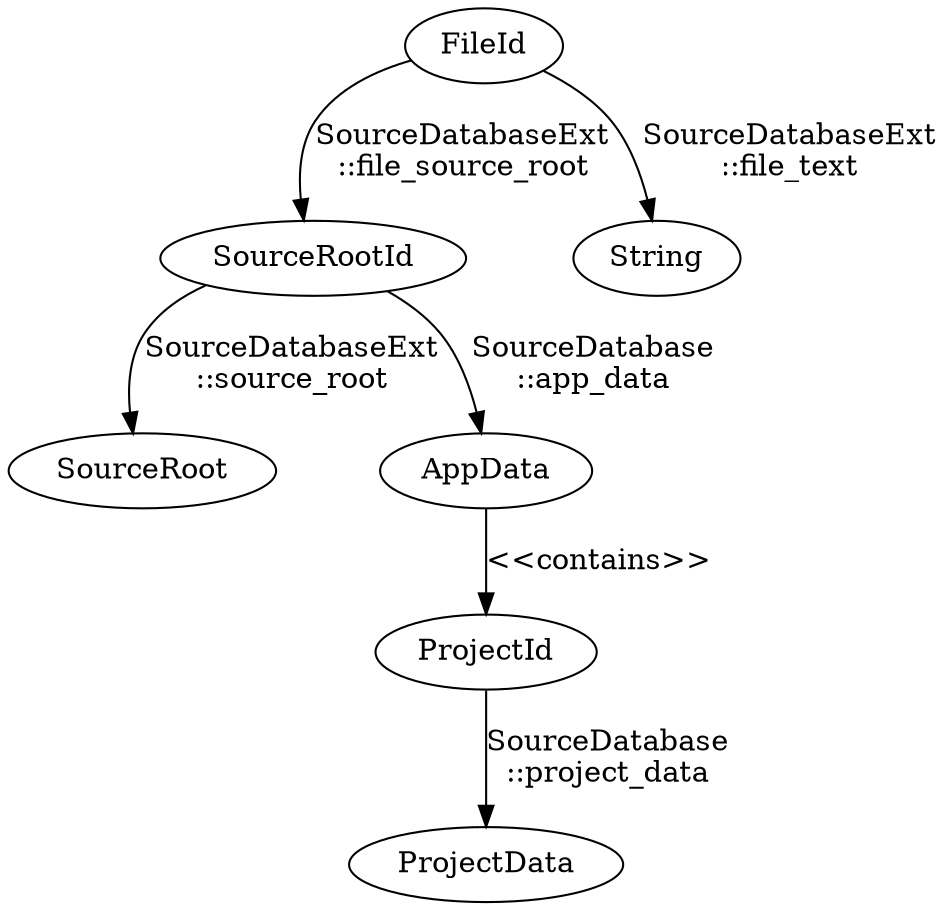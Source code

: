 // Convert to PNG by
// dot -Tpng input_data_graph.dot -o input_data_graph.png

digraph {
    SourceRoot
    SourceRootId
    ProjectData
    ProjectId
    AppData
    FileId

    SourceRootId -> AppData    [label = "SourceDatabase\n::app_data"]
    ProjectId -> ProjectData   [label = "SourceDatabase\n::project_data" ]

    AppData -> ProjectId       [label = "<<contains>>"]

    FileId       -> String        [label = "SourceDatabaseExt\n::file_text"]
    FileId       -> SourceRootId  [label = "SourceDatabaseExt\n::file_source_root"]
    SourceRootId -> SourceRoot    [label = "SourceDatabaseExt\n::source_root"]
}
